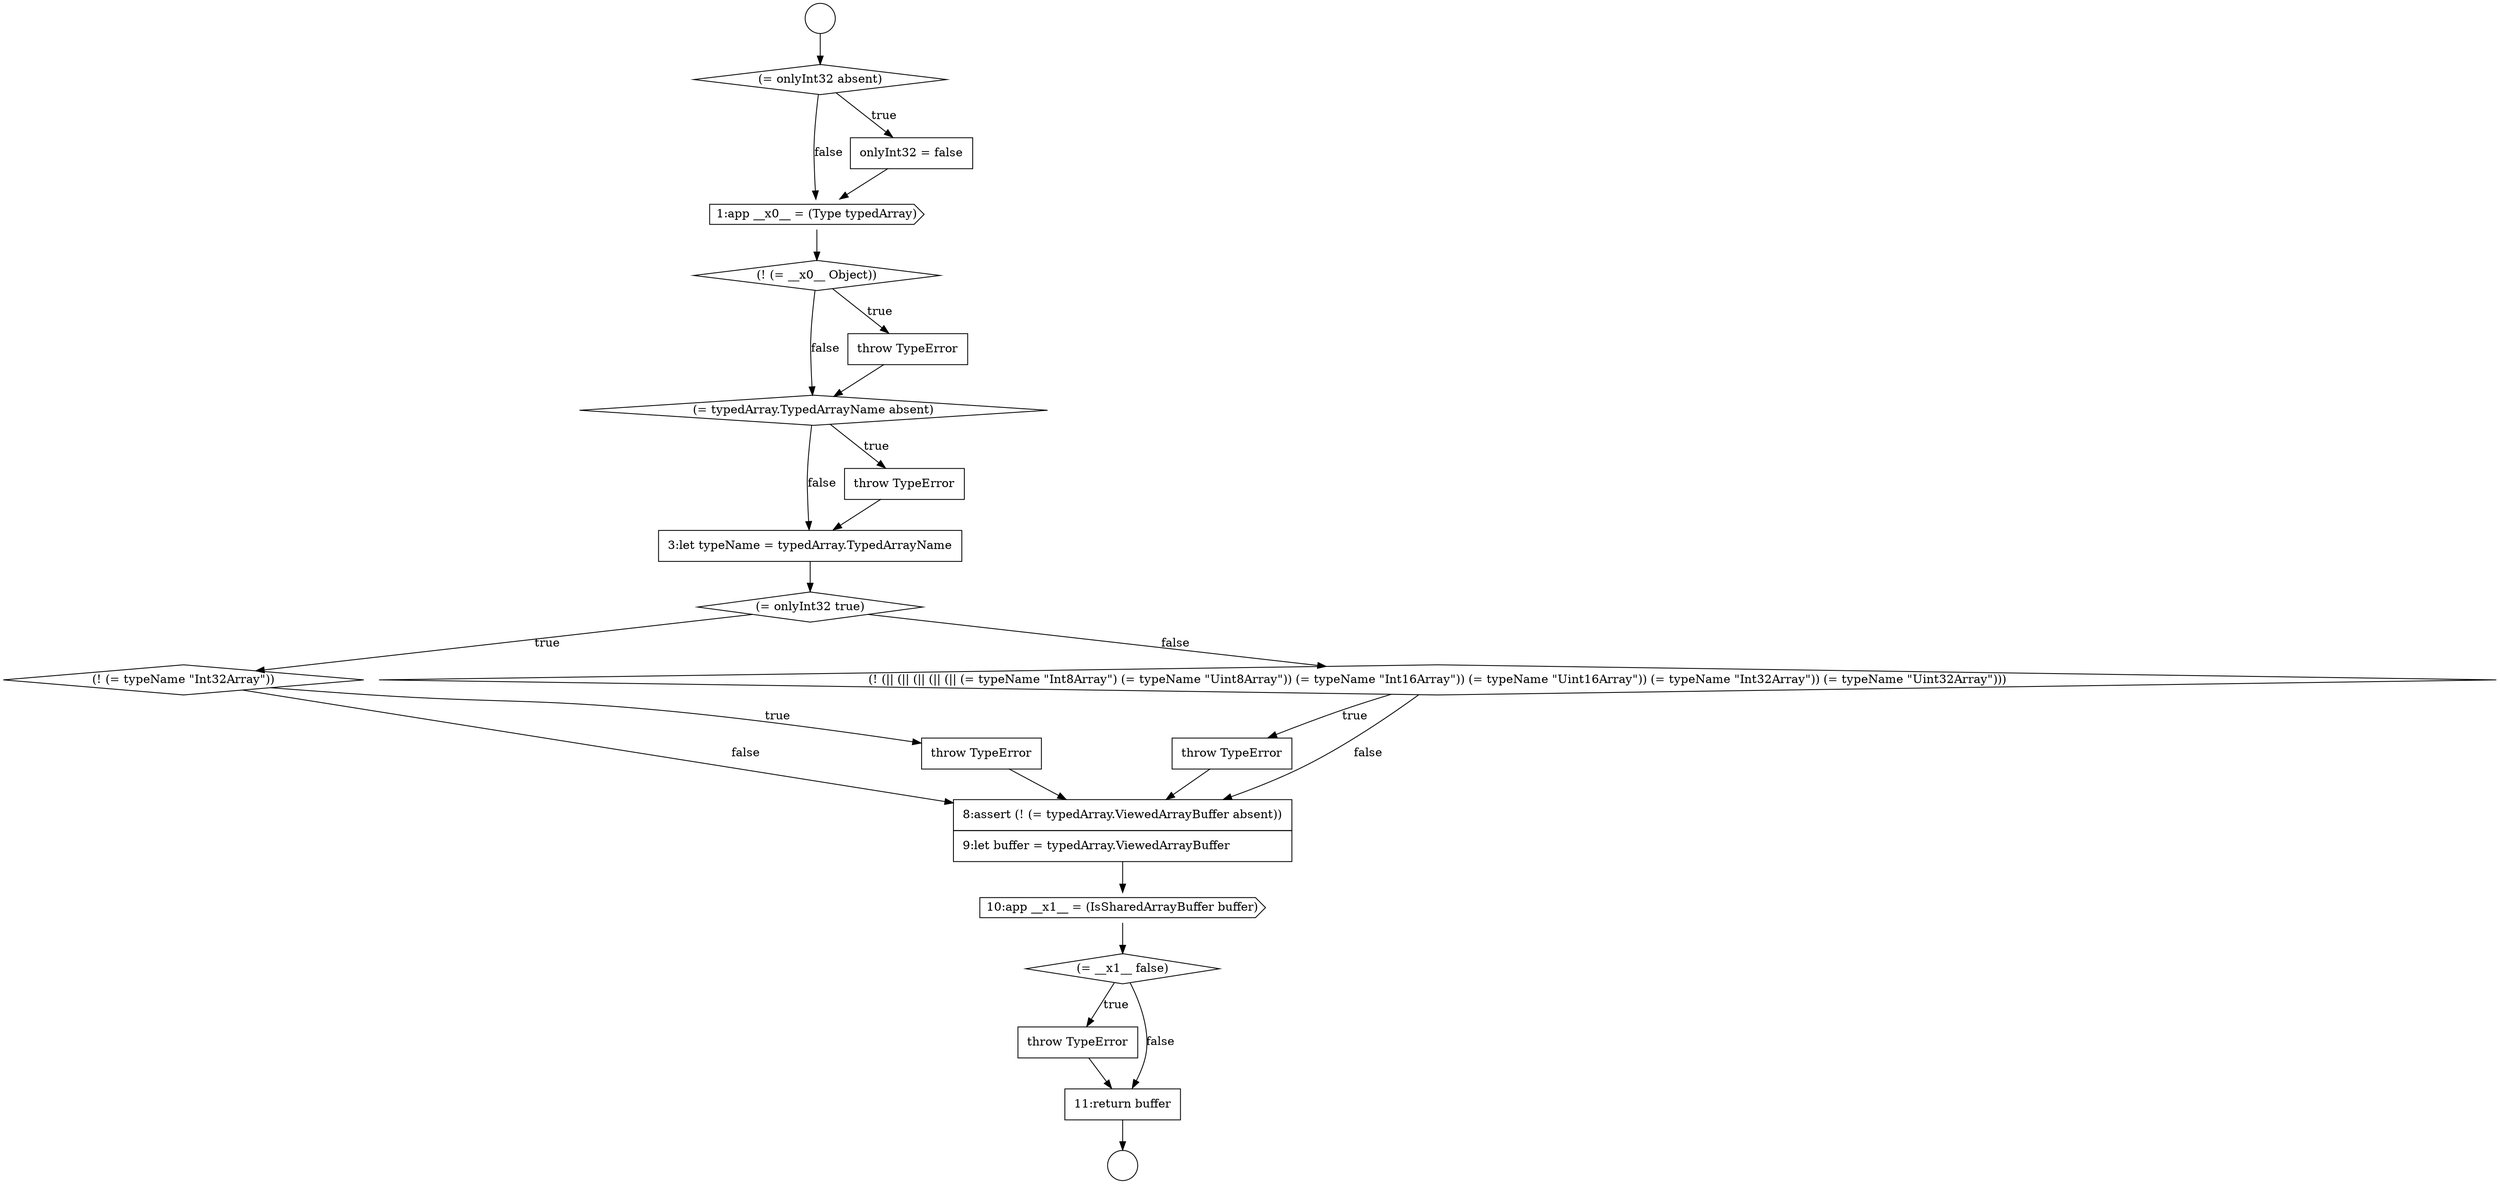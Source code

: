 digraph {
  node16559 [shape=none, margin=0, label=<<font color="black">
    <table border="0" cellborder="1" cellspacing="0" cellpadding="10">
      <tr><td align="left">throw TypeError</td></tr>
    </table>
  </font>> color="black" fillcolor="white" style=filled]
  node16555 [shape=none, margin=0, label=<<font color="black">
    <table border="0" cellborder="1" cellspacing="0" cellpadding="10">
      <tr><td align="left">throw TypeError</td></tr>
    </table>
  </font>> color="black" fillcolor="white" style=filled]
  node16552 [shape=diamond, label=<<font color="black">(! (= typeName &quot;Int32Array&quot;))</font>> color="black" fillcolor="white" style=filled]
  node16545 [shape=cds, label=<<font color="black">1:app __x0__ = (Type typedArray)</font>> color="black" fillcolor="white" style=filled]
  node16544 [shape=none, margin=0, label=<<font color="black">
    <table border="0" cellborder="1" cellspacing="0" cellpadding="10">
      <tr><td align="left">onlyInt32 = false</td></tr>
    </table>
  </font>> color="black" fillcolor="white" style=filled]
  node16560 [shape=none, margin=0, label=<<font color="black">
    <table border="0" cellborder="1" cellspacing="0" cellpadding="10">
      <tr><td align="left">11:return buffer</td></tr>
    </table>
  </font>> color="black" fillcolor="white" style=filled]
  node16556 [shape=none, margin=0, label=<<font color="black">
    <table border="0" cellborder="1" cellspacing="0" cellpadding="10">
      <tr><td align="left">8:assert (! (= typedArray.ViewedArrayBuffer absent))</td></tr>
      <tr><td align="left">9:let buffer = typedArray.ViewedArrayBuffer</td></tr>
    </table>
  </font>> color="black" fillcolor="white" style=filled]
  node16548 [shape=diamond, label=<<font color="black">(= typedArray.TypedArrayName absent)</font>> color="black" fillcolor="white" style=filled]
  node16553 [shape=none, margin=0, label=<<font color="black">
    <table border="0" cellborder="1" cellspacing="0" cellpadding="10">
      <tr><td align="left">throw TypeError</td></tr>
    </table>
  </font>> color="black" fillcolor="white" style=filled]
  node16542 [shape=circle label=" " color="black" fillcolor="white" style=filled]
  node16557 [shape=cds, label=<<font color="black">10:app __x1__ = (IsSharedArrayBuffer buffer)</font>> color="black" fillcolor="white" style=filled]
  node16547 [shape=none, margin=0, label=<<font color="black">
    <table border="0" cellborder="1" cellspacing="0" cellpadding="10">
      <tr><td align="left">throw TypeError</td></tr>
    </table>
  </font>> color="black" fillcolor="white" style=filled]
  node16550 [shape=none, margin=0, label=<<font color="black">
    <table border="0" cellborder="1" cellspacing="0" cellpadding="10">
      <tr><td align="left">3:let typeName = typedArray.TypedArrayName</td></tr>
    </table>
  </font>> color="black" fillcolor="white" style=filled]
  node16554 [shape=diamond, label=<<font color="black">(! (|| (|| (|| (|| (|| (= typeName &quot;Int8Array&quot;) (= typeName &quot;Uint8Array&quot;)) (= typeName &quot;Int16Array&quot;)) (= typeName &quot;Uint16Array&quot;)) (= typeName &quot;Int32Array&quot;)) (= typeName &quot;Uint32Array&quot;)))</font>> color="black" fillcolor="white" style=filled]
  node16558 [shape=diamond, label=<<font color="black">(= __x1__ false)</font>> color="black" fillcolor="white" style=filled]
  node16541 [shape=circle label=" " color="black" fillcolor="white" style=filled]
  node16551 [shape=diamond, label=<<font color="black">(= onlyInt32 true)</font>> color="black" fillcolor="white" style=filled]
  node16546 [shape=diamond, label=<<font color="black">(! (= __x0__ Object))</font>> color="black" fillcolor="white" style=filled]
  node16549 [shape=none, margin=0, label=<<font color="black">
    <table border="0" cellborder="1" cellspacing="0" cellpadding="10">
      <tr><td align="left">throw TypeError</td></tr>
    </table>
  </font>> color="black" fillcolor="white" style=filled]
  node16543 [shape=diamond, label=<<font color="black">(= onlyInt32 absent)</font>> color="black" fillcolor="white" style=filled]
  node16545 -> node16546 [ color="black"]
  node16552 -> node16553 [label=<<font color="black">true</font>> color="black"]
  node16552 -> node16556 [label=<<font color="black">false</font>> color="black"]
  node16546 -> node16547 [label=<<font color="black">true</font>> color="black"]
  node16546 -> node16548 [label=<<font color="black">false</font>> color="black"]
  node16556 -> node16557 [ color="black"]
  node16541 -> node16543 [ color="black"]
  node16550 -> node16551 [ color="black"]
  node16559 -> node16560 [ color="black"]
  node16551 -> node16552 [label=<<font color="black">true</font>> color="black"]
  node16551 -> node16554 [label=<<font color="black">false</font>> color="black"]
  node16557 -> node16558 [ color="black"]
  node16548 -> node16549 [label=<<font color="black">true</font>> color="black"]
  node16548 -> node16550 [label=<<font color="black">false</font>> color="black"]
  node16547 -> node16548 [ color="black"]
  node16560 -> node16542 [ color="black"]
  node16549 -> node16550 [ color="black"]
  node16554 -> node16555 [label=<<font color="black">true</font>> color="black"]
  node16554 -> node16556 [label=<<font color="black">false</font>> color="black"]
  node16543 -> node16544 [label=<<font color="black">true</font>> color="black"]
  node16543 -> node16545 [label=<<font color="black">false</font>> color="black"]
  node16558 -> node16559 [label=<<font color="black">true</font>> color="black"]
  node16558 -> node16560 [label=<<font color="black">false</font>> color="black"]
  node16555 -> node16556 [ color="black"]
  node16553 -> node16556 [ color="black"]
  node16544 -> node16545 [ color="black"]
}
